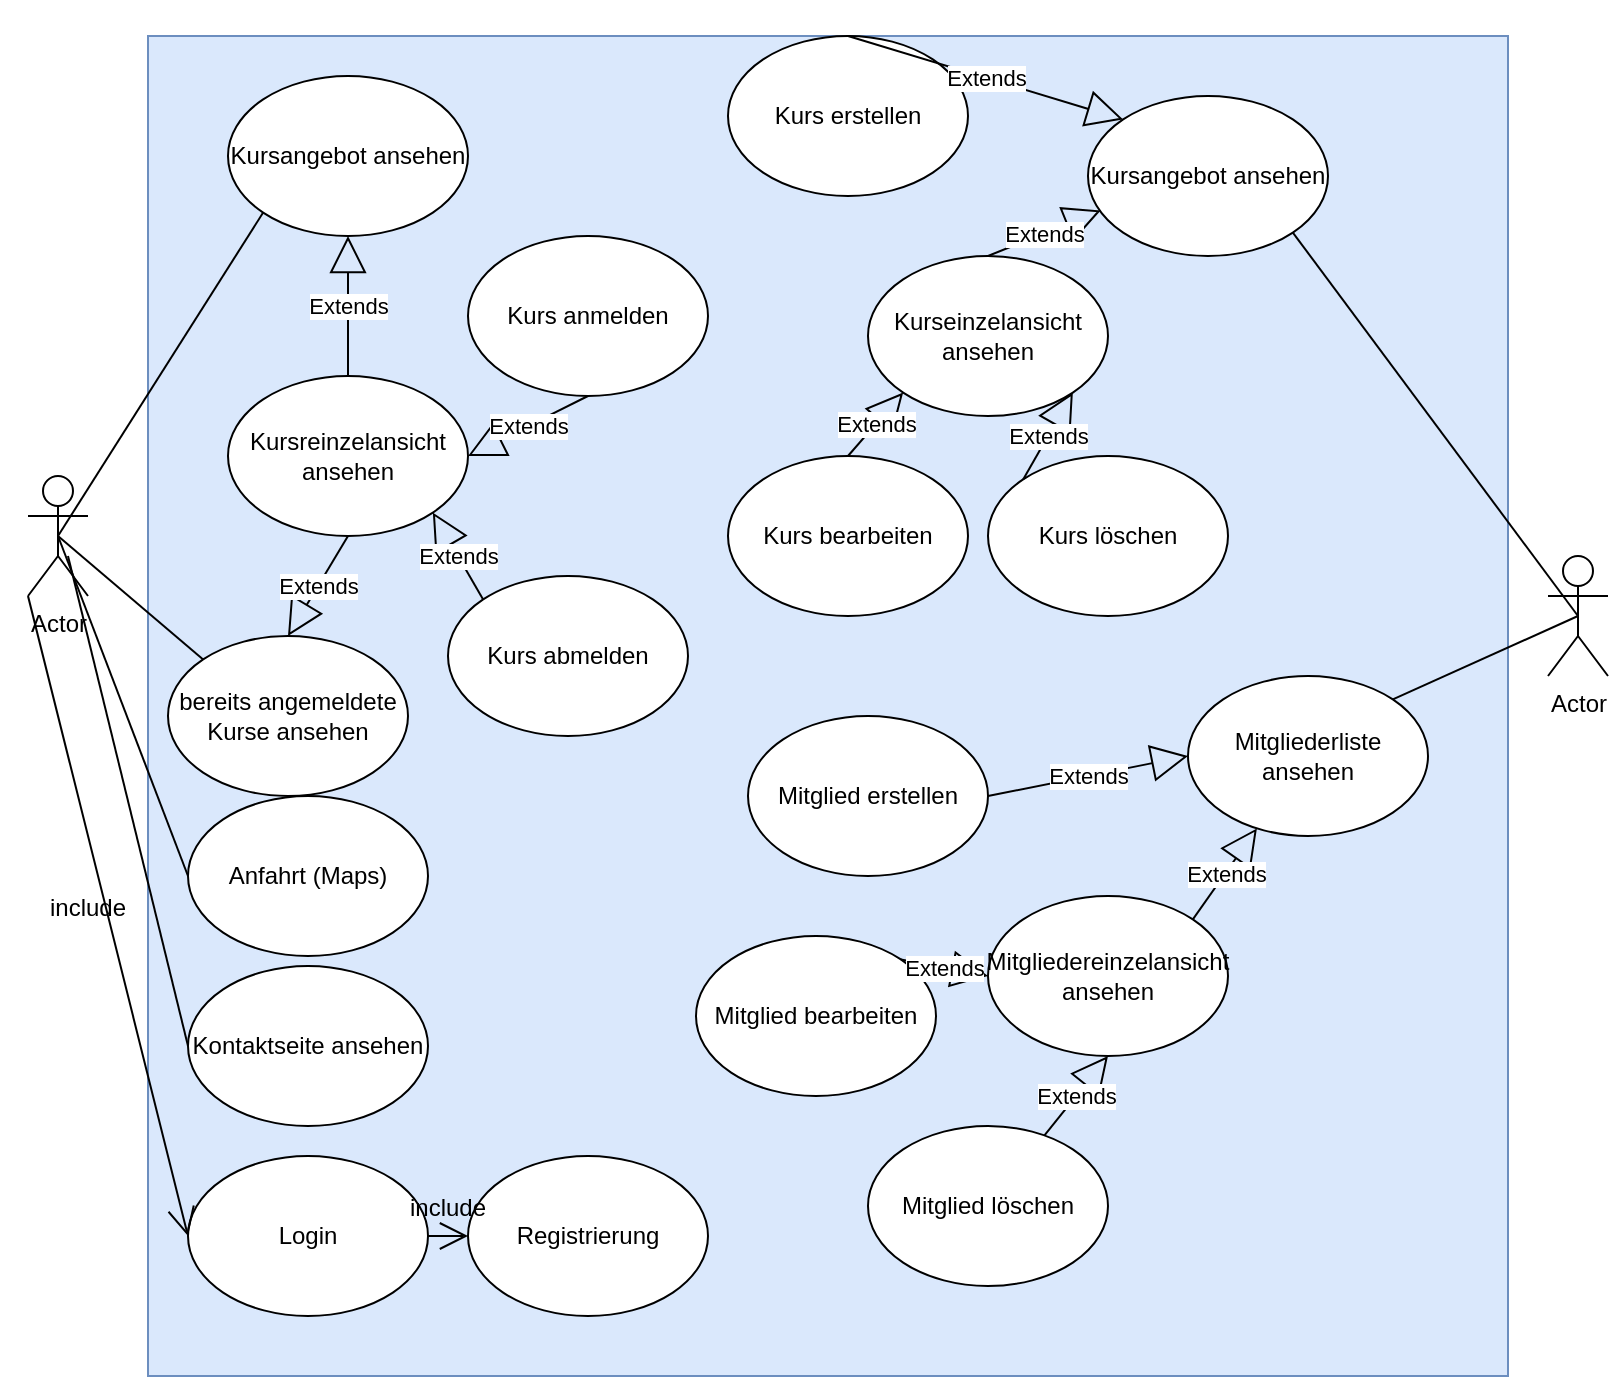 <mxfile version="16.6.3" type="github">
  <diagram id="pO6Rr9ULqXnvKBWLJfBj" name="Page-1">
    <mxGraphModel dx="1209" dy="708" grid="1" gridSize="10" guides="1" tooltips="1" connect="1" arrows="1" fold="1" page="1" pageScale="1" pageWidth="827" pageHeight="1169" math="0" shadow="0">
      <root>
        <mxCell id="0" />
        <mxCell id="1" parent="0" />
        <mxCell id="lcwugLPlFBkynjfSyLCF-1" value="Actor" style="shape=umlActor;verticalLabelPosition=bottom;verticalAlign=top;html=1;outlineConnect=0;" parent="1" vertex="1">
          <mxGeometry x="20" y="260" width="30" height="60" as="geometry" />
        </mxCell>
        <mxCell id="lcwugLPlFBkynjfSyLCF-2" value="" style="rounded=0;whiteSpace=wrap;html=1;fillColor=#dae8fc;strokeColor=#6c8ebf;" parent="1" vertex="1">
          <mxGeometry x="80" y="40" width="680" height="670" as="geometry" />
        </mxCell>
        <mxCell id="lcwugLPlFBkynjfSyLCF-4" value="Kursangebot ansehen" style="ellipse;whiteSpace=wrap;html=1;" parent="1" vertex="1">
          <mxGeometry x="120" y="60" width="120" height="80" as="geometry" />
        </mxCell>
        <mxCell id="lcwugLPlFBkynjfSyLCF-5" value="Kurs anmelden" style="ellipse;whiteSpace=wrap;html=1;" parent="1" vertex="1">
          <mxGeometry x="240" y="140" width="120" height="80" as="geometry" />
        </mxCell>
        <mxCell id="lcwugLPlFBkynjfSyLCF-6" value="Kurs abmelden" style="ellipse;whiteSpace=wrap;html=1;" parent="1" vertex="1">
          <mxGeometry x="230" y="310" width="120" height="80" as="geometry" />
        </mxCell>
        <mxCell id="lcwugLPlFBkynjfSyLCF-7" value="Anfahrt (Maps)" style="ellipse;whiteSpace=wrap;html=1;" parent="1" vertex="1">
          <mxGeometry x="100" y="420" width="120" height="80" as="geometry" />
        </mxCell>
        <mxCell id="lcwugLPlFBkynjfSyLCF-8" value="bereits angemeldete Kurse ansehen" style="ellipse;whiteSpace=wrap;html=1;" parent="1" vertex="1">
          <mxGeometry x="90" y="340" width="120" height="80" as="geometry" />
        </mxCell>
        <mxCell id="lcwugLPlFBkynjfSyLCF-9" value="Kontaktseite ansehen" style="ellipse;whiteSpace=wrap;html=1;" parent="1" vertex="1">
          <mxGeometry x="100" y="505" width="120" height="80" as="geometry" />
        </mxCell>
        <mxCell id="lcwugLPlFBkynjfSyLCF-11" value="" style="endArrow=none;html=1;rounded=0;exitX=0.5;exitY=0.5;exitDx=0;exitDy=0;exitPerimeter=0;entryX=0;entryY=1;entryDx=0;entryDy=0;" parent="1" source="lcwugLPlFBkynjfSyLCF-1" target="lcwugLPlFBkynjfSyLCF-4" edge="1">
          <mxGeometry width="50" height="50" relative="1" as="geometry">
            <mxPoint x="380" y="320" as="sourcePoint" />
            <mxPoint x="430" y="270" as="targetPoint" />
          </mxGeometry>
        </mxCell>
        <mxCell id="lcwugLPlFBkynjfSyLCF-12" value="" style="endArrow=none;html=1;rounded=0;entryX=0;entryY=0;entryDx=0;entryDy=0;exitX=0.5;exitY=0.5;exitDx=0;exitDy=0;exitPerimeter=0;" parent="1" source="lcwugLPlFBkynjfSyLCF-1" target="lcwugLPlFBkynjfSyLCF-8" edge="1">
          <mxGeometry width="50" height="50" relative="1" as="geometry">
            <mxPoint x="380" y="320" as="sourcePoint" />
            <mxPoint x="430" y="270" as="targetPoint" />
          </mxGeometry>
        </mxCell>
        <mxCell id="lcwugLPlFBkynjfSyLCF-17" value="Kursreinzelansicht ansehen" style="ellipse;whiteSpace=wrap;html=1;" parent="1" vertex="1">
          <mxGeometry x="120" y="210" width="120" height="80" as="geometry" />
        </mxCell>
        <mxCell id="lcwugLPlFBkynjfSyLCF-18" value="Extends" style="endArrow=block;endSize=16;endFill=0;html=1;rounded=0;exitX=0.5;exitY=0;exitDx=0;exitDy=0;entryX=0.5;entryY=1;entryDx=0;entryDy=0;" parent="1" source="lcwugLPlFBkynjfSyLCF-17" target="lcwugLPlFBkynjfSyLCF-4" edge="1">
          <mxGeometry width="160" relative="1" as="geometry">
            <mxPoint x="320" y="290" as="sourcePoint" />
            <mxPoint x="480" y="290" as="targetPoint" />
          </mxGeometry>
        </mxCell>
        <mxCell id="lcwugLPlFBkynjfSyLCF-19" value="Extends" style="endArrow=block;endSize=16;endFill=0;html=1;rounded=0;exitX=0.5;exitY=1;exitDx=0;exitDy=0;entryX=0.5;entryY=0;entryDx=0;entryDy=0;" parent="1" source="lcwugLPlFBkynjfSyLCF-17" target="lcwugLPlFBkynjfSyLCF-8" edge="1">
          <mxGeometry width="160" relative="1" as="geometry">
            <mxPoint x="270" y="140" as="sourcePoint" />
            <mxPoint x="263.63" y="210.073" as="targetPoint" />
          </mxGeometry>
        </mxCell>
        <mxCell id="lcwugLPlFBkynjfSyLCF-20" value="Extends" style="endArrow=block;endSize=16;endFill=0;html=1;rounded=0;exitX=0.5;exitY=1;exitDx=0;exitDy=0;entryX=1;entryY=0.5;entryDx=0;entryDy=0;" parent="1" source="lcwugLPlFBkynjfSyLCF-5" target="lcwugLPlFBkynjfSyLCF-17" edge="1">
          <mxGeometry width="160" relative="1" as="geometry">
            <mxPoint x="160" y="350" as="sourcePoint" />
            <mxPoint x="238.4" y="288.4" as="targetPoint" />
          </mxGeometry>
        </mxCell>
        <mxCell id="lcwugLPlFBkynjfSyLCF-21" value="Extends" style="endArrow=block;endSize=16;endFill=0;html=1;rounded=0;exitX=0;exitY=0;exitDx=0;exitDy=0;entryX=1;entryY=1;entryDx=0;entryDy=0;" parent="1" source="lcwugLPlFBkynjfSyLCF-6" target="lcwugLPlFBkynjfSyLCF-17" edge="1">
          <mxGeometry width="160" relative="1" as="geometry">
            <mxPoint x="320" y="250" as="sourcePoint" />
            <mxPoint x="367.574" y="228.284" as="targetPoint" />
          </mxGeometry>
        </mxCell>
        <mxCell id="lcwugLPlFBkynjfSyLCF-23" value="" style="endArrow=none;html=1;rounded=0;exitX=0.5;exitY=0.5;exitDx=0;exitDy=0;exitPerimeter=0;entryX=0;entryY=0.5;entryDx=0;entryDy=0;" parent="1" source="lcwugLPlFBkynjfSyLCF-1" target="lcwugLPlFBkynjfSyLCF-7" edge="1">
          <mxGeometry width="50" height="50" relative="1" as="geometry">
            <mxPoint x="45" y="300" as="sourcePoint" />
            <mxPoint x="227.574" y="128.284" as="targetPoint" />
          </mxGeometry>
        </mxCell>
        <mxCell id="lcwugLPlFBkynjfSyLCF-24" value="" style="endArrow=none;html=1;rounded=0;entryX=0;entryY=0.5;entryDx=0;entryDy=0;" parent="1" target="lcwugLPlFBkynjfSyLCF-9" edge="1">
          <mxGeometry width="50" height="50" relative="1" as="geometry">
            <mxPoint x="40" y="300" as="sourcePoint" />
            <mxPoint x="110" y="500" as="targetPoint" />
          </mxGeometry>
        </mxCell>
        <mxCell id="lcwugLPlFBkynjfSyLCF-26" value="Actor" style="shape=umlActor;verticalLabelPosition=bottom;verticalAlign=top;html=1;outlineConnect=0;" parent="1" vertex="1">
          <mxGeometry x="780" y="300" width="30" height="60" as="geometry" />
        </mxCell>
        <mxCell id="gMzWUJELkKCPLIjeOsA0-2" value="Kursangebot ansehen" style="ellipse;whiteSpace=wrap;html=1;" vertex="1" parent="1">
          <mxGeometry x="550" y="70" width="120" height="80" as="geometry" />
        </mxCell>
        <mxCell id="gMzWUJELkKCPLIjeOsA0-3" value="Extends" style="endArrow=block;endSize=16;endFill=0;html=1;rounded=0;exitX=0.5;exitY=0;exitDx=0;exitDy=0;entryX=0.053;entryY=0.715;entryDx=0;entryDy=0;entryPerimeter=0;" edge="1" parent="1" source="gMzWUJELkKCPLIjeOsA0-16" target="gMzWUJELkKCPLIjeOsA0-2">
          <mxGeometry width="160" relative="1" as="geometry">
            <mxPoint x="190" y="150" as="sourcePoint" />
            <mxPoint x="190" y="220" as="targetPoint" />
          </mxGeometry>
        </mxCell>
        <mxCell id="gMzWUJELkKCPLIjeOsA0-4" value="Kurs erstellen" style="ellipse;whiteSpace=wrap;html=1;" vertex="1" parent="1">
          <mxGeometry x="370" y="40" width="120" height="80" as="geometry" />
        </mxCell>
        <mxCell id="gMzWUJELkKCPLIjeOsA0-5" value="" style="endArrow=none;html=1;rounded=0;exitX=0.5;exitY=0.5;exitDx=0;exitDy=0;exitPerimeter=0;entryX=1;entryY=1;entryDx=0;entryDy=0;" edge="1" parent="1" source="lcwugLPlFBkynjfSyLCF-26" target="gMzWUJELkKCPLIjeOsA0-2">
          <mxGeometry width="50" height="50" relative="1" as="geometry">
            <mxPoint x="45" y="300" as="sourcePoint" />
            <mxPoint x="147.574" y="138.284" as="targetPoint" />
          </mxGeometry>
        </mxCell>
        <mxCell id="gMzWUJELkKCPLIjeOsA0-6" value="Mitgliederliste ansehen" style="ellipse;whiteSpace=wrap;html=1;" vertex="1" parent="1">
          <mxGeometry x="600" y="360" width="120" height="80" as="geometry" />
        </mxCell>
        <mxCell id="gMzWUJELkKCPLIjeOsA0-7" value="Mitglied erstellen" style="ellipse;whiteSpace=wrap;html=1;" vertex="1" parent="1">
          <mxGeometry x="380" y="380" width="120" height="80" as="geometry" />
        </mxCell>
        <mxCell id="gMzWUJELkKCPLIjeOsA0-8" value="Extends" style="endArrow=block;endSize=16;endFill=0;html=1;rounded=0;exitX=1;exitY=0.5;exitDx=0;exitDy=0;entryX=0;entryY=0.5;entryDx=0;entryDy=0;" edge="1" parent="1" source="gMzWUJELkKCPLIjeOsA0-7" target="gMzWUJELkKCPLIjeOsA0-6">
          <mxGeometry width="160" relative="1" as="geometry">
            <mxPoint x="560" y="120" as="sourcePoint" />
            <mxPoint x="521.6" y="162" as="targetPoint" />
          </mxGeometry>
        </mxCell>
        <mxCell id="gMzWUJELkKCPLIjeOsA0-9" value="Login" style="ellipse;whiteSpace=wrap;html=1;" vertex="1" parent="1">
          <mxGeometry x="100" y="600" width="120" height="80" as="geometry" />
        </mxCell>
        <mxCell id="gMzWUJELkKCPLIjeOsA0-11" value="" style="endArrow=open;endFill=1;endSize=12;html=1;rounded=0;exitX=0;exitY=1;exitDx=0;exitDy=0;exitPerimeter=0;entryX=0;entryY=0.5;entryDx=0;entryDy=0;" edge="1" parent="1" source="lcwugLPlFBkynjfSyLCF-1" target="gMzWUJELkKCPLIjeOsA0-9">
          <mxGeometry width="160" relative="1" as="geometry">
            <mxPoint x="330" y="440" as="sourcePoint" />
            <mxPoint x="490" y="440" as="targetPoint" />
          </mxGeometry>
        </mxCell>
        <mxCell id="gMzWUJELkKCPLIjeOsA0-12" value="include" style="text;align=center;fontStyle=0;verticalAlign=middle;spacingLeft=3;spacingRight=3;strokeColor=none;rotatable=0;points=[[0,0.5],[1,0.5]];portConstraint=eastwest;" vertex="1" parent="1">
          <mxGeometry x="30" y="470" width="40" height="10" as="geometry" />
        </mxCell>
        <mxCell id="gMzWUJELkKCPLIjeOsA0-13" value="Registrierung" style="ellipse;whiteSpace=wrap;html=1;" vertex="1" parent="1">
          <mxGeometry x="240" y="600" width="120" height="80" as="geometry" />
        </mxCell>
        <mxCell id="gMzWUJELkKCPLIjeOsA0-14" value="" style="endArrow=open;endFill=1;endSize=12;html=1;rounded=0;exitX=1;exitY=0.5;exitDx=0;exitDy=0;entryX=0;entryY=0.5;entryDx=0;entryDy=0;" edge="1" parent="1" source="gMzWUJELkKCPLIjeOsA0-9" target="gMzWUJELkKCPLIjeOsA0-13">
          <mxGeometry width="160" relative="1" as="geometry">
            <mxPoint x="30" y="330" as="sourcePoint" />
            <mxPoint x="110" y="650" as="targetPoint" />
          </mxGeometry>
        </mxCell>
        <mxCell id="gMzWUJELkKCPLIjeOsA0-15" value="include" style="text;align=center;fontStyle=0;verticalAlign=middle;spacingLeft=3;spacingRight=3;strokeColor=none;rotatable=0;points=[[0,0.5],[1,0.5]];portConstraint=eastwest;" vertex="1" parent="1">
          <mxGeometry x="210" y="620" width="40" height="10" as="geometry" />
        </mxCell>
        <mxCell id="gMzWUJELkKCPLIjeOsA0-16" value="Kurseinzelansicht ansehen" style="ellipse;whiteSpace=wrap;html=1;" vertex="1" parent="1">
          <mxGeometry x="440" y="150" width="120" height="80" as="geometry" />
        </mxCell>
        <mxCell id="gMzWUJELkKCPLIjeOsA0-17" value="Extends" style="endArrow=block;endSize=16;endFill=0;html=1;rounded=0;exitX=0.5;exitY=0;exitDx=0;exitDy=0;entryX=0;entryY=0;entryDx=0;entryDy=0;" edge="1" parent="1" source="gMzWUJELkKCPLIjeOsA0-4" target="gMzWUJELkKCPLIjeOsA0-2">
          <mxGeometry width="160" relative="1" as="geometry">
            <mxPoint x="500" y="100" as="sourcePoint" />
            <mxPoint x="577.574" y="91.716" as="targetPoint" />
          </mxGeometry>
        </mxCell>
        <mxCell id="gMzWUJELkKCPLIjeOsA0-18" value="Kurs bearbeiten" style="ellipse;whiteSpace=wrap;html=1;" vertex="1" parent="1">
          <mxGeometry x="370" y="250" width="120" height="80" as="geometry" />
        </mxCell>
        <mxCell id="gMzWUJELkKCPLIjeOsA0-19" value="Extends" style="endArrow=block;endSize=16;endFill=0;html=1;rounded=0;exitX=0.5;exitY=0;exitDx=0;exitDy=0;entryX=0;entryY=1;entryDx=0;entryDy=0;" edge="1" parent="1" source="gMzWUJELkKCPLIjeOsA0-18" target="gMzWUJELkKCPLIjeOsA0-16">
          <mxGeometry width="160" relative="1" as="geometry">
            <mxPoint x="510" y="160" as="sourcePoint" />
            <mxPoint x="566.36" y="137.2" as="targetPoint" />
          </mxGeometry>
        </mxCell>
        <mxCell id="gMzWUJELkKCPLIjeOsA0-20" value="Kurs löschen" style="ellipse;whiteSpace=wrap;html=1;" vertex="1" parent="1">
          <mxGeometry x="500" y="250" width="120" height="80" as="geometry" />
        </mxCell>
        <mxCell id="gMzWUJELkKCPLIjeOsA0-21" value="Extends" style="endArrow=block;endSize=16;endFill=0;html=1;rounded=0;exitX=0;exitY=0;exitDx=0;exitDy=0;entryX=1;entryY=1;entryDx=0;entryDy=0;" edge="1" parent="1" source="gMzWUJELkKCPLIjeOsA0-20" target="gMzWUJELkKCPLIjeOsA0-16">
          <mxGeometry width="160" relative="1" as="geometry">
            <mxPoint x="440" y="260" as="sourcePoint" />
            <mxPoint x="467.574" y="228.284" as="targetPoint" />
          </mxGeometry>
        </mxCell>
        <mxCell id="gMzWUJELkKCPLIjeOsA0-22" value="Mitgliedereinzelansicht ansehen" style="ellipse;whiteSpace=wrap;html=1;" vertex="1" parent="1">
          <mxGeometry x="500" y="470" width="120" height="80" as="geometry" />
        </mxCell>
        <mxCell id="gMzWUJELkKCPLIjeOsA0-23" value="Extends" style="endArrow=block;endSize=16;endFill=0;html=1;rounded=0;exitX=1;exitY=0;exitDx=0;exitDy=0;" edge="1" parent="1" source="gMzWUJELkKCPLIjeOsA0-22" target="gMzWUJELkKCPLIjeOsA0-6">
          <mxGeometry width="160" relative="1" as="geometry">
            <mxPoint x="510" y="430" as="sourcePoint" />
            <mxPoint x="610" y="410" as="targetPoint" />
          </mxGeometry>
        </mxCell>
        <mxCell id="gMzWUJELkKCPLIjeOsA0-24" value="Mitglied bearbeiten" style="ellipse;whiteSpace=wrap;html=1;" vertex="1" parent="1">
          <mxGeometry x="354" y="490" width="120" height="80" as="geometry" />
        </mxCell>
        <mxCell id="gMzWUJELkKCPLIjeOsA0-25" value="Extends" style="endArrow=block;endSize=16;endFill=0;html=1;rounded=0;exitX=1;exitY=0;exitDx=0;exitDy=0;entryX=0;entryY=0.5;entryDx=0;entryDy=0;" edge="1" parent="1" source="gMzWUJELkKCPLIjeOsA0-24" target="gMzWUJELkKCPLIjeOsA0-22">
          <mxGeometry width="160" relative="1" as="geometry">
            <mxPoint x="440" y="260" as="sourcePoint" />
            <mxPoint x="467.574" y="228.284" as="targetPoint" />
          </mxGeometry>
        </mxCell>
        <mxCell id="gMzWUJELkKCPLIjeOsA0-26" value="Mitglied löschen" style="ellipse;whiteSpace=wrap;html=1;" vertex="1" parent="1">
          <mxGeometry x="440" y="585" width="120" height="80" as="geometry" />
        </mxCell>
        <mxCell id="gMzWUJELkKCPLIjeOsA0-27" value="Extends" style="endArrow=block;endSize=16;endFill=0;html=1;rounded=0;entryX=0.5;entryY=1;entryDx=0;entryDy=0;" edge="1" parent="1" source="gMzWUJELkKCPLIjeOsA0-26" target="gMzWUJELkKCPLIjeOsA0-22">
          <mxGeometry width="160" relative="1" as="geometry">
            <mxPoint x="466.426" y="511.716" as="sourcePoint" />
            <mxPoint x="510" y="520" as="targetPoint" />
          </mxGeometry>
        </mxCell>
        <mxCell id="gMzWUJELkKCPLIjeOsA0-28" value="" style="endArrow=none;html=1;rounded=0;exitX=0.5;exitY=0.5;exitDx=0;exitDy=0;exitPerimeter=0;entryX=1;entryY=0;entryDx=0;entryDy=0;" edge="1" parent="1" source="lcwugLPlFBkynjfSyLCF-26" target="gMzWUJELkKCPLIjeOsA0-6">
          <mxGeometry width="50" height="50" relative="1" as="geometry">
            <mxPoint x="45" y="300" as="sourcePoint" />
            <mxPoint x="147.574" y="138.284" as="targetPoint" />
          </mxGeometry>
        </mxCell>
      </root>
    </mxGraphModel>
  </diagram>
</mxfile>
